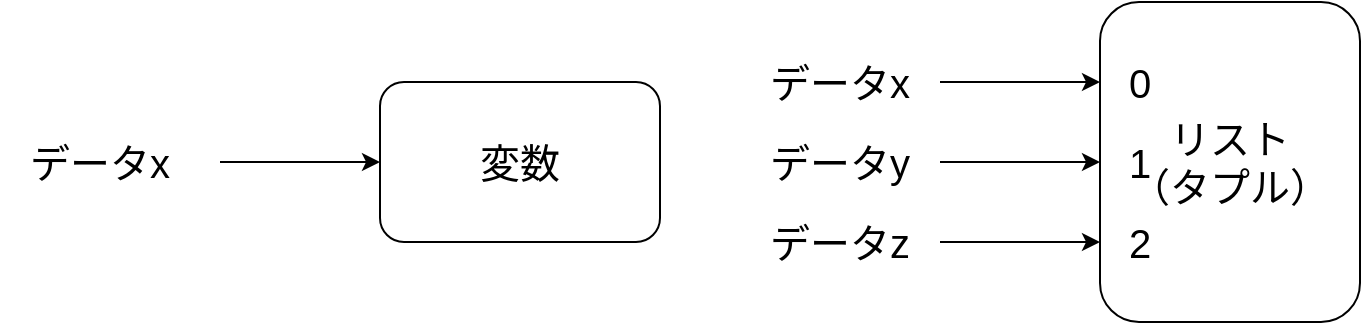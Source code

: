 <mxfile version="15.1.4" type="device"><diagram id="F07ZKm8iNxBRJHsmdTQk" name="Page-1"><mxGraphModel dx="2253" dy="769" grid="1" gridSize="10" guides="1" tooltips="1" connect="1" arrows="1" fold="1" page="1" pageScale="1" pageWidth="827" pageHeight="1169" math="0" shadow="0"><root><mxCell id="0"/><mxCell id="1" parent="0"/><mxCell id="rS1xvYTIfzMQpCQnTIL1-1" value="変数" style="rounded=1;whiteSpace=wrap;html=1;fontSize=20;" vertex="1" parent="1"><mxGeometry x="80" y="240" width="140" height="80" as="geometry"/></mxCell><mxCell id="rS1xvYTIfzMQpCQnTIL1-2" value="リスト&lt;br&gt;（タプル）" style="rounded=1;whiteSpace=wrap;html=1;fontSize=20;" vertex="1" parent="1"><mxGeometry x="440" y="200" width="130" height="160" as="geometry"/></mxCell><mxCell id="rS1xvYTIfzMQpCQnTIL1-3" value="" style="endArrow=classic;html=1;fontSize=20;entryX=0;entryY=0.5;entryDx=0;entryDy=0;" edge="1" parent="1" target="rS1xvYTIfzMQpCQnTIL1-1"><mxGeometry width="50" height="50" relative="1" as="geometry"><mxPoint y="280" as="sourcePoint"/><mxPoint x="80" y="530" as="targetPoint"/></mxGeometry></mxCell><mxCell id="rS1xvYTIfzMQpCQnTIL1-4" value="データx" style="text;html=1;strokeColor=none;fillColor=none;align=center;verticalAlign=middle;whiteSpace=wrap;rounded=0;fontSize=20;" vertex="1" parent="1"><mxGeometry x="-110" y="270" width="100" height="20" as="geometry"/></mxCell><mxCell id="rS1xvYTIfzMQpCQnTIL1-5" value="データx" style="text;html=1;strokeColor=none;fillColor=none;align=center;verticalAlign=middle;whiteSpace=wrap;rounded=0;fontSize=20;" vertex="1" parent="1"><mxGeometry x="260" y="230" width="100" height="20" as="geometry"/></mxCell><mxCell id="rS1xvYTIfzMQpCQnTIL1-6" value="" style="endArrow=classic;html=1;fontSize=20;entryX=0;entryY=0.25;entryDx=0;entryDy=0;" edge="1" parent="1" target="rS1xvYTIfzMQpCQnTIL1-2"><mxGeometry width="50" height="50" relative="1" as="geometry"><mxPoint x="360" y="240" as="sourcePoint"/><mxPoint x="450" y="130" as="targetPoint"/></mxGeometry></mxCell><mxCell id="rS1xvYTIfzMQpCQnTIL1-7" value="" style="endArrow=classic;html=1;fontSize=20;entryX=0;entryY=0.5;entryDx=0;entryDy=0;" edge="1" parent="1" target="rS1xvYTIfzMQpCQnTIL1-2"><mxGeometry width="50" height="50" relative="1" as="geometry"><mxPoint x="360" y="280" as="sourcePoint"/><mxPoint x="450" y="250" as="targetPoint"/></mxGeometry></mxCell><mxCell id="rS1xvYTIfzMQpCQnTIL1-8" value="データy" style="text;html=1;strokeColor=none;fillColor=none;align=center;verticalAlign=middle;whiteSpace=wrap;rounded=0;fontSize=20;" vertex="1" parent="1"><mxGeometry x="260" y="270" width="100" height="20" as="geometry"/></mxCell><mxCell id="rS1xvYTIfzMQpCQnTIL1-9" value="データz" style="text;html=1;strokeColor=none;fillColor=none;align=center;verticalAlign=middle;whiteSpace=wrap;rounded=0;fontSize=20;" vertex="1" parent="1"><mxGeometry x="260" y="310" width="100" height="20" as="geometry"/></mxCell><mxCell id="rS1xvYTIfzMQpCQnTIL1-10" value="" style="endArrow=classic;html=1;fontSize=20;entryX=0;entryY=0.75;entryDx=0;entryDy=0;" edge="1" parent="1" target="rS1xvYTIfzMQpCQnTIL1-2"><mxGeometry width="50" height="50" relative="1" as="geometry"><mxPoint x="360" y="320" as="sourcePoint"/><mxPoint x="450" y="290" as="targetPoint"/></mxGeometry></mxCell><mxCell id="rS1xvYTIfzMQpCQnTIL1-11" value="0" style="text;html=1;strokeColor=none;fillColor=none;align=center;verticalAlign=middle;whiteSpace=wrap;rounded=0;fontSize=20;" vertex="1" parent="1"><mxGeometry x="440" y="230" width="40" height="20" as="geometry"/></mxCell><mxCell id="rS1xvYTIfzMQpCQnTIL1-12" value="1&lt;span style=&quot;color: rgba(0 , 0 , 0 , 0) ; font-family: monospace ; font-size: 0px&quot;&gt;%3CmxGraphModel%3E%3Croot%3E%3CmxCell%20id%3D%220%22%2F%3E%3CmxCell%20id%3D%221%22%20parent%3D%220%22%2F%3E%3CmxCell%20id%3D%222%22%20value%3D%220%22%20style%3D%22text%3Bhtml%3D1%3BstrokeColor%3Dnone%3BfillColor%3Dnone%3Balign%3Dcenter%3BverticalAlign%3Dmiddle%3BwhiteSpace%3Dwrap%3Brounded%3D0%3BfontSize%3D20%3B%22%20vertex%3D%221%22%20parent%3D%221%22%3E%3CmxGeometry%20x%3D%22440%22%20y%3D%22230%22%20width%3D%2240%22%20height%3D%2220%22%20as%3D%22geometry%22%2F%3E%3C%2FmxCell%3E%3C%2Froot%3E%3C%2FmxGraphModel%3E&lt;/span&gt;" style="text;html=1;strokeColor=none;fillColor=none;align=center;verticalAlign=middle;whiteSpace=wrap;rounded=0;fontSize=20;" vertex="1" parent="1"><mxGeometry x="440" y="270" width="40" height="20" as="geometry"/></mxCell><mxCell id="rS1xvYTIfzMQpCQnTIL1-13" value="2" style="text;html=1;strokeColor=none;fillColor=none;align=center;verticalAlign=middle;whiteSpace=wrap;rounded=0;fontSize=20;" vertex="1" parent="1"><mxGeometry x="440" y="310" width="40" height="20" as="geometry"/></mxCell></root></mxGraphModel></diagram></mxfile>